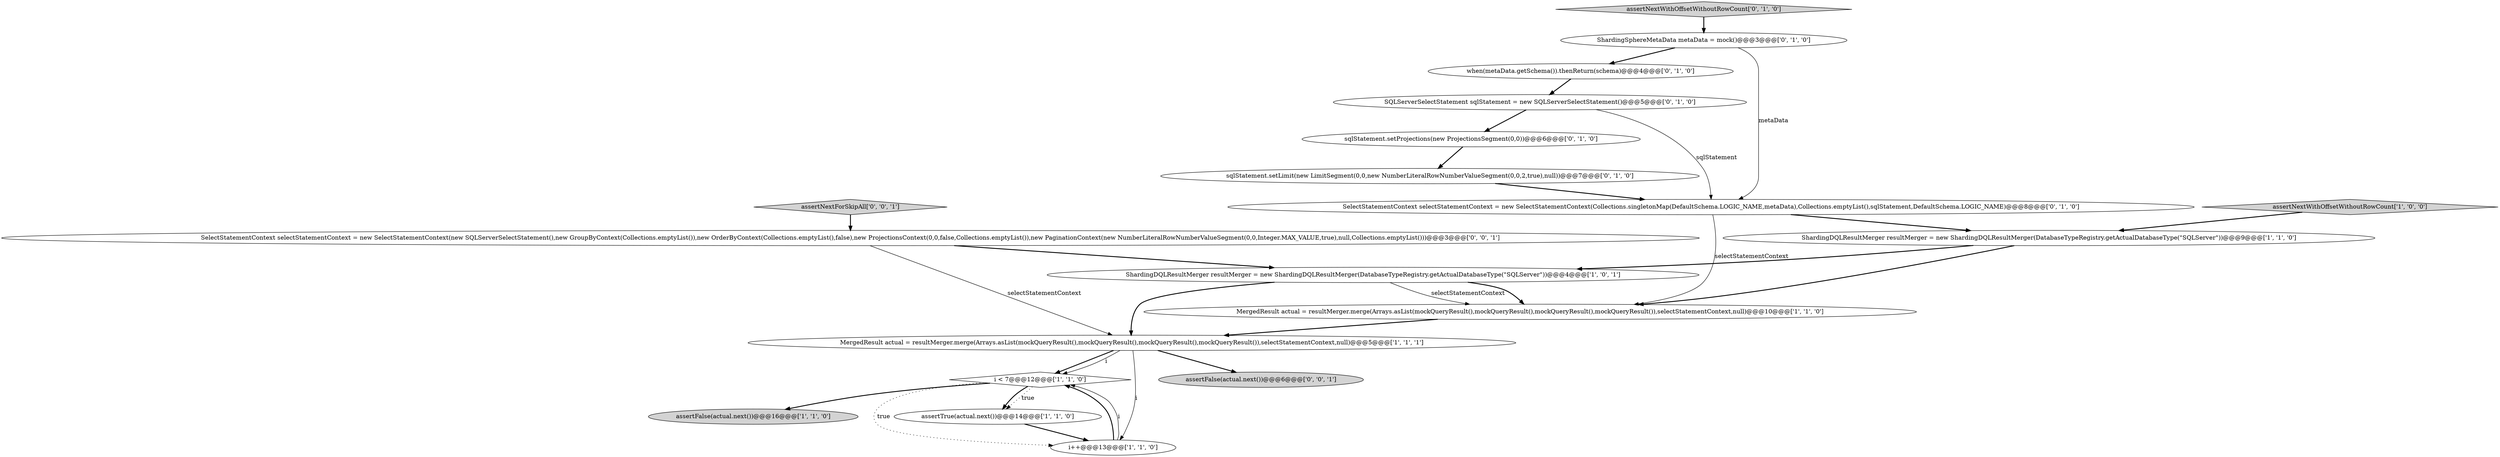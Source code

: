 digraph {
0 [style = filled, label = "assertFalse(actual.next())@@@16@@@['1', '1', '0']", fillcolor = lightgray, shape = ellipse image = "AAA0AAABBB1BBB"];
10 [style = filled, label = "when(metaData.getSchema()).thenReturn(schema)@@@4@@@['0', '1', '0']", fillcolor = white, shape = ellipse image = "AAA1AAABBB2BBB"];
16 [style = filled, label = "assertNextForSkipAll['0', '0', '1']", fillcolor = lightgray, shape = diamond image = "AAA0AAABBB3BBB"];
2 [style = filled, label = "assertTrue(actual.next())@@@14@@@['1', '1', '0']", fillcolor = white, shape = ellipse image = "AAA0AAABBB1BBB"];
7 [style = filled, label = "MergedResult actual = resultMerger.merge(Arrays.asList(mockQueryResult(),mockQueryResult(),mockQueryResult(),mockQueryResult()),selectStatementContext,null)@@@5@@@['1', '1', '1']", fillcolor = white, shape = ellipse image = "AAA0AAABBB1BBB"];
11 [style = filled, label = "SQLServerSelectStatement sqlStatement = new SQLServerSelectStatement()@@@5@@@['0', '1', '0']", fillcolor = white, shape = ellipse image = "AAA1AAABBB2BBB"];
14 [style = filled, label = "sqlStatement.setProjections(new ProjectionsSegment(0,0))@@@6@@@['0', '1', '0']", fillcolor = white, shape = ellipse image = "AAA1AAABBB2BBB"];
15 [style = filled, label = "ShardingSphereMetaData metaData = mock()@@@3@@@['0', '1', '0']", fillcolor = white, shape = ellipse image = "AAA1AAABBB2BBB"];
17 [style = filled, label = "SelectStatementContext selectStatementContext = new SelectStatementContext(new SQLServerSelectStatement(),new GroupByContext(Collections.emptyList()),new OrderByContext(Collections.emptyList(),false),new ProjectionsContext(0,0,false,Collections.emptyList()),new PaginationContext(new NumberLiteralRowNumberValueSegment(0,0,Integer.MAX_VALUE,true),null,Collections.emptyList()))@@@3@@@['0', '0', '1']", fillcolor = white, shape = ellipse image = "AAA0AAABBB3BBB"];
9 [style = filled, label = "assertNextWithOffsetWithoutRowCount['0', '1', '0']", fillcolor = lightgray, shape = diamond image = "AAA0AAABBB2BBB"];
3 [style = filled, label = "ShardingDQLResultMerger resultMerger = new ShardingDQLResultMerger(DatabaseTypeRegistry.getActualDatabaseType(\"SQLServer\"))@@@4@@@['1', '0', '1']", fillcolor = white, shape = ellipse image = "AAA0AAABBB1BBB"];
12 [style = filled, label = "SelectStatementContext selectStatementContext = new SelectStatementContext(Collections.singletonMap(DefaultSchema.LOGIC_NAME,metaData),Collections.emptyList(),sqlStatement,DefaultSchema.LOGIC_NAME)@@@8@@@['0', '1', '0']", fillcolor = white, shape = ellipse image = "AAA1AAABBB2BBB"];
13 [style = filled, label = "sqlStatement.setLimit(new LimitSegment(0,0,new NumberLiteralRowNumberValueSegment(0,0,2,true),null))@@@7@@@['0', '1', '0']", fillcolor = white, shape = ellipse image = "AAA1AAABBB2BBB"];
1 [style = filled, label = "assertNextWithOffsetWithoutRowCount['1', '0', '0']", fillcolor = lightgray, shape = diamond image = "AAA0AAABBB1BBB"];
5 [style = filled, label = "MergedResult actual = resultMerger.merge(Arrays.asList(mockQueryResult(),mockQueryResult(),mockQueryResult(),mockQueryResult()),selectStatementContext,null)@@@10@@@['1', '1', '0']", fillcolor = white, shape = ellipse image = "AAA0AAABBB1BBB"];
8 [style = filled, label = "i < 7@@@12@@@['1', '1', '0']", fillcolor = white, shape = diamond image = "AAA0AAABBB1BBB"];
6 [style = filled, label = "ShardingDQLResultMerger resultMerger = new ShardingDQLResultMerger(DatabaseTypeRegistry.getActualDatabaseType(\"SQLServer\"))@@@9@@@['1', '1', '0']", fillcolor = white, shape = ellipse image = "AAA0AAABBB1BBB"];
4 [style = filled, label = "i++@@@13@@@['1', '1', '0']", fillcolor = white, shape = ellipse image = "AAA0AAABBB1BBB"];
18 [style = filled, label = "assertFalse(actual.next())@@@6@@@['0', '0', '1']", fillcolor = lightgray, shape = ellipse image = "AAA0AAABBB3BBB"];
7->8 [style = bold, label=""];
2->4 [style = bold, label=""];
8->0 [style = bold, label=""];
7->4 [style = solid, label="i"];
15->12 [style = solid, label="metaData"];
7->18 [style = bold, label=""];
14->13 [style = bold, label=""];
9->15 [style = bold, label=""];
3->5 [style = solid, label="selectStatementContext"];
8->2 [style = dotted, label="true"];
4->8 [style = bold, label=""];
10->11 [style = bold, label=""];
17->3 [style = bold, label=""];
1->6 [style = bold, label=""];
3->7 [style = bold, label=""];
4->8 [style = solid, label="i"];
3->5 [style = bold, label=""];
11->14 [style = bold, label=""];
12->5 [style = solid, label="selectStatementContext"];
7->8 [style = solid, label="i"];
13->12 [style = bold, label=""];
8->2 [style = bold, label=""];
6->3 [style = bold, label=""];
6->5 [style = bold, label=""];
16->17 [style = bold, label=""];
11->12 [style = solid, label="sqlStatement"];
15->10 [style = bold, label=""];
17->7 [style = solid, label="selectStatementContext"];
8->4 [style = dotted, label="true"];
5->7 [style = bold, label=""];
12->6 [style = bold, label=""];
}

